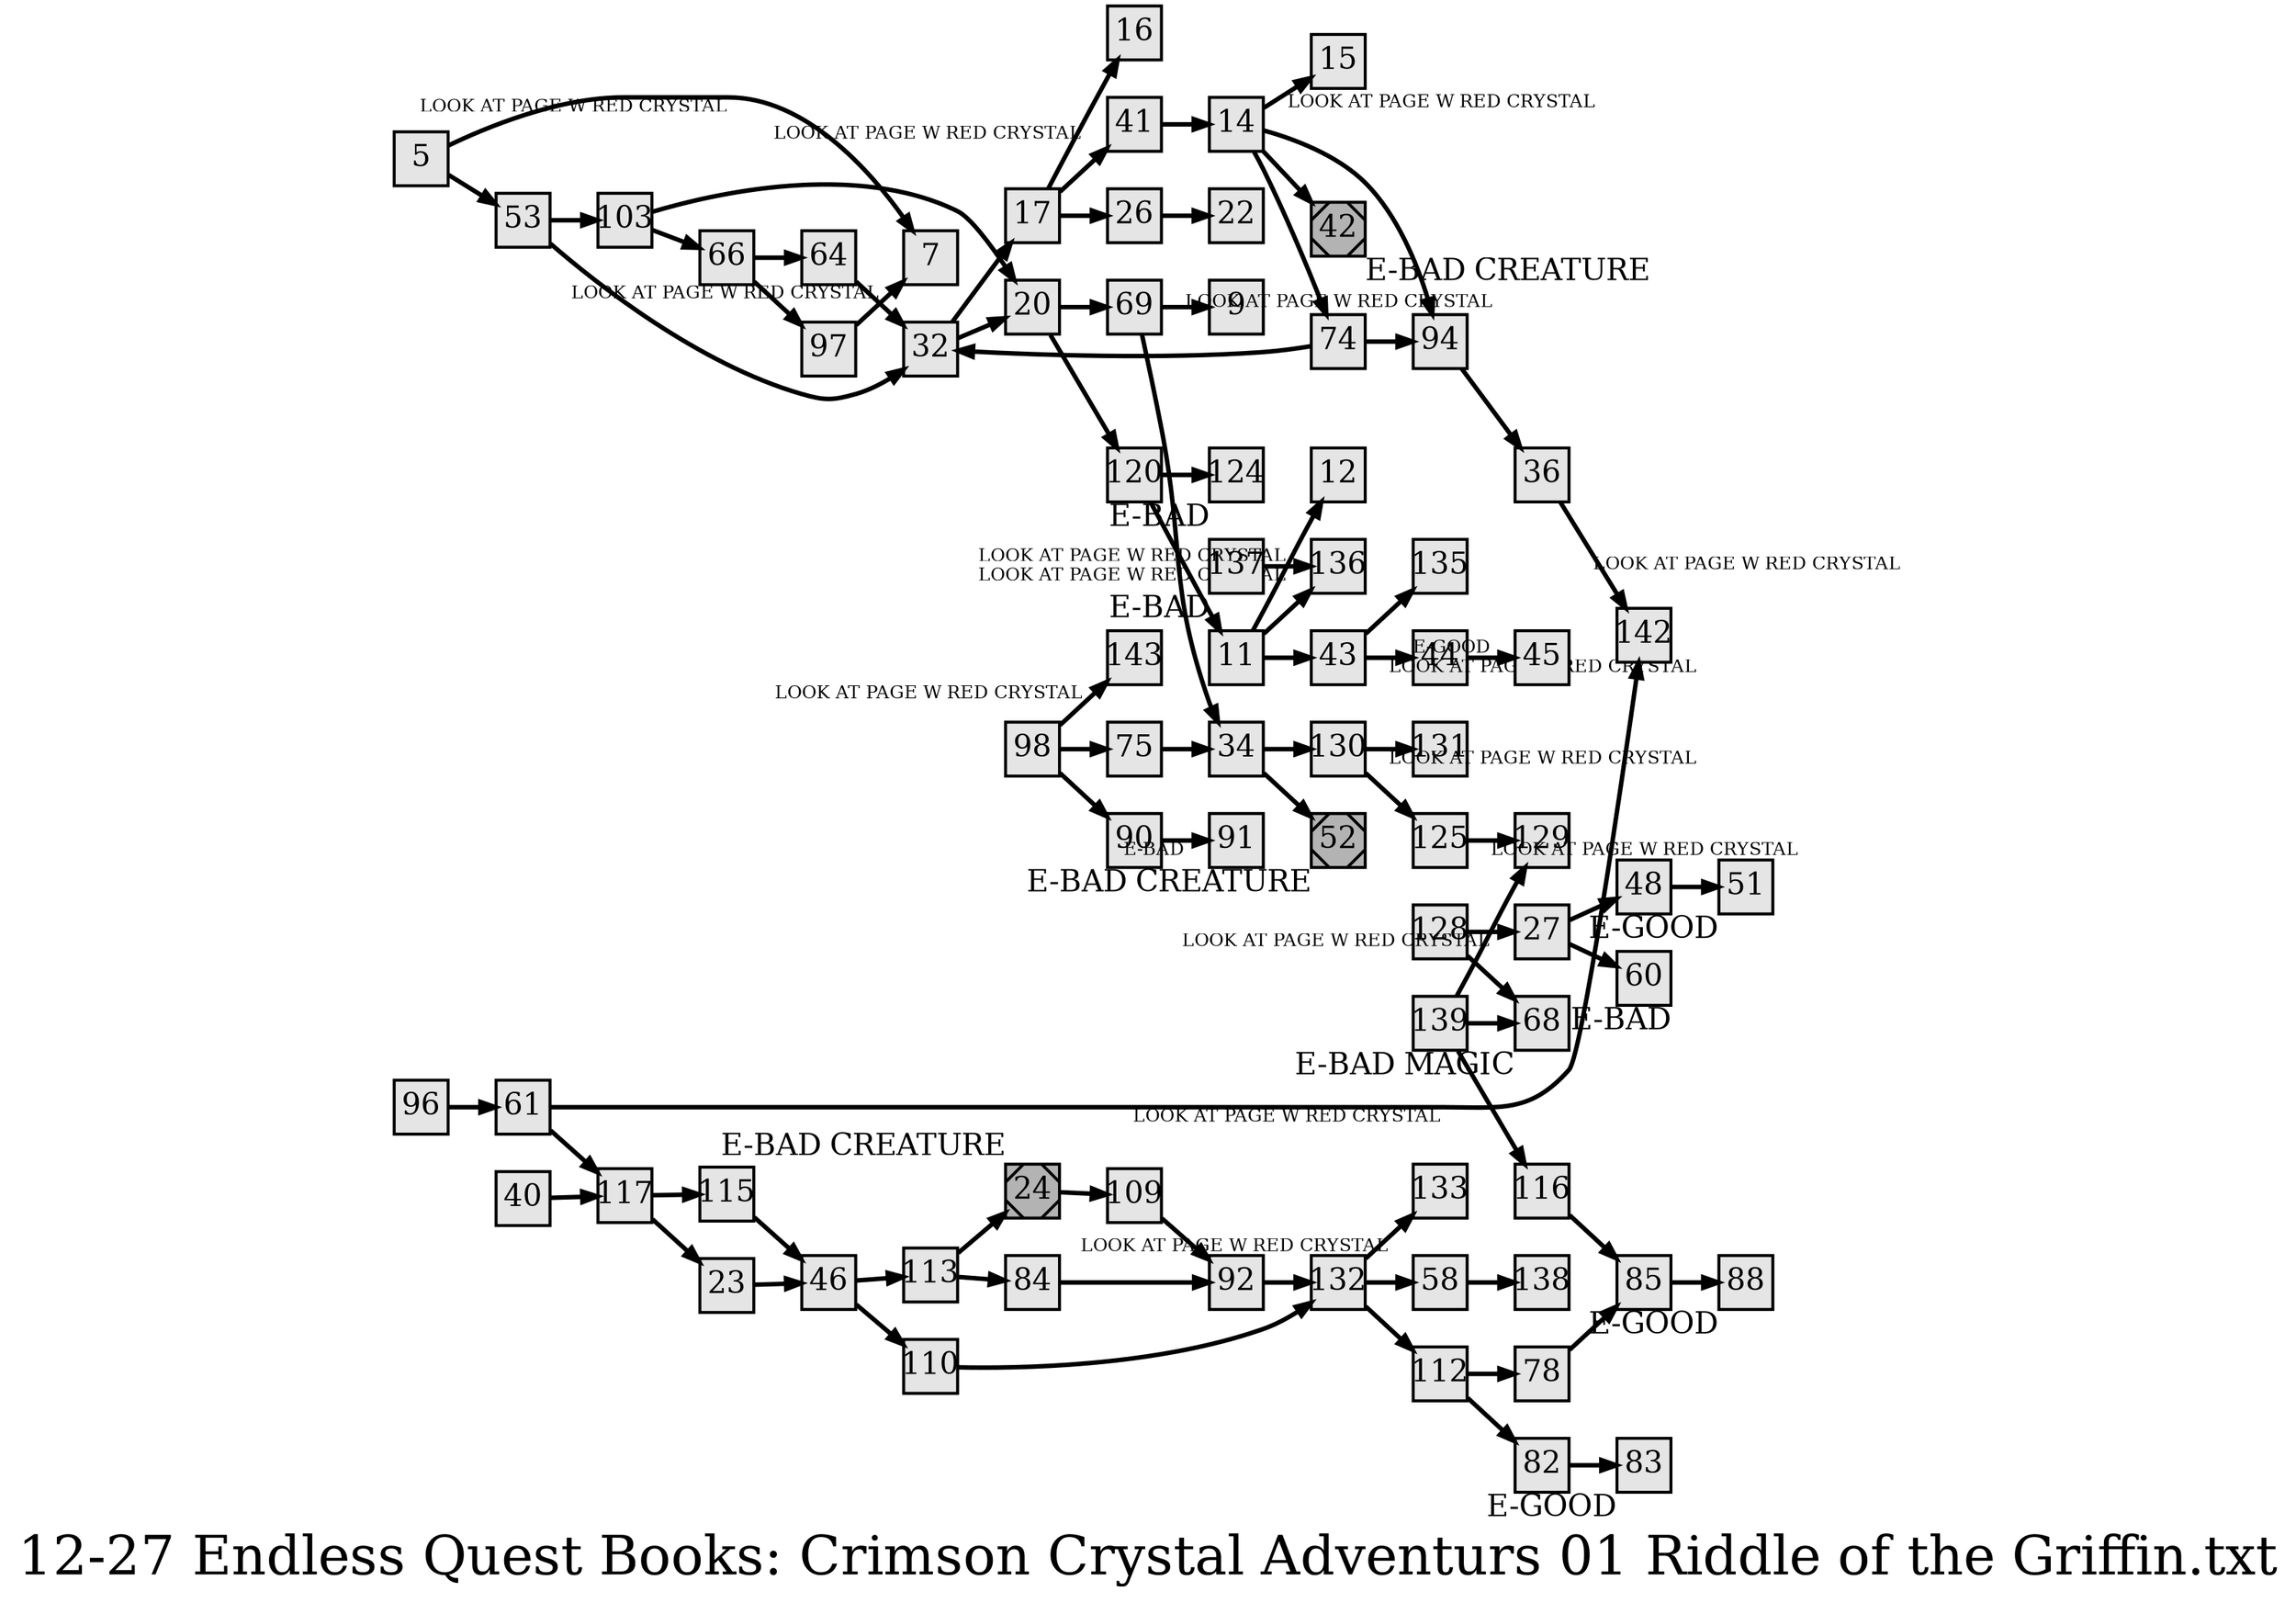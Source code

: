 digraph g{
  graph [ label="12-27 Endless Quest Books: Crimson Crystal Adventurs 01 Riddle of the Griffin.txt" rankdir=LR, ordering=out, fontsize=36, nodesep="0.35", ranksep="0.45"];
  node  [shape=rect, penwidth=2, fontsize=20, style=filled, fillcolor=grey90, margin="0,0", labelfloat=true, regular=true, fixedsize=true];
  edge  [labelfloat=true, penwidth=3, fontsize=12];
  
  
  5 -> 7	[ xlabel="LOOK AT PAGE W RED CRYSTAL" ];
  5 -> 53;
  11 -> 12	[ xlabel="LOOK AT PAGE W RED CRYSTAL" ];
  11 -> 136;
  11 -> 43;
  14 -> 15	[ xlabel="LOOK AT PAGE W RED CRYSTAL" ];
  14 -> 94;
  14 -> 42;
  14 -> 74;
  17 -> 16	[ xlabel="LOOK AT PAGE W RED CRYSTAL" ];
  17 -> 41;
  17 -> 26;
  20 -> 69;
  20 -> 120;
  23 -> 46;
  24 -> 109;
  24	[ xlabel="E-BAD CREATURE", shape=Msquare, fontsize=20, fillcolor=grey70 ];
  26 -> 22;
  27 -> 48;
  27 -> 60;
  32 -> 17;
  32 -> 20;
  34 -> 130;
  34 -> 52;
  36 -> 142	[ xlabel="LOOK AT PAGE W RED CRYSTAL" ];
  40 -> 117;
  41 -> 14;
  42	[ xlabel="E-BAD CREATURE", shape=Msquare, fontsize=20, fillcolor=grey70 ];
  43 -> 135;
  43 -> 44	[ xlabel="LOOK AT PAGE W RED CRYSTAL" ];
  44 -> 45	[ xlabel="E-GOOD" ];
  46 -> 113;
  46 -> 110;
  48 -> 51;
  51	[ xlabel="E-GOOD" ];
  52	[ xlabel="E-BAD CREATURE", shape=Msquare, fontsize=20, fillcolor=grey70 ];
  53 -> 103;
  53 -> 32;
  58 -> 138;
  60	[ xlabel="E-BAD" ];
  61 -> 142	[ xlabel="LOOK AT PAGE W RED CRYSTAL" ];
  61 -> 117;
  64 -> 32;
  66 -> 64;
  66 -> 97;
  68	[ xlabel="E-BAD MAGIC" ];
  69 -> 9	[ xlabel="LOOK AT PAGE W RED CRYSTAL" ];
  69 -> 34;
  74 -> 32;
  74 -> 94;
  75 -> 34;
  78 -> 85;
  82 -> 83;
  83	[ xlabel="E-GOOD" ];
  84 -> 92;
  85 -> 88;
  88	[ xlabel="E-GOOD" ];
  90 -> 91	[ xlabel="E-BAD" ];
  92 -> 132;
  94 -> 36;
  96 -> 61;
  97 -> 7	[ xlabel="LOOK AT PAGE W RED CRYSTAL" ];
  98 -> 143	[ xlabel="LOOK AT PAGE W RED CRYSTAL" ];
  98 -> 75;
  98 -> 90;
  103 -> 20;
  103 -> 66;
  109 -> 92;
  110 -> 132;
  112 -> 78;
  112 -> 82;
  113 -> 24;
  113 -> 84;
  115 -> 46;
  116 -> 85;
  117 -> 115;
  117 -> 23;
  120 -> 11;
  120 -> 124;
  124	[ xlabel="E-BAD" ];
  125 -> 129	[ xlabel="LOOK AT PAGE W RED CRYSTAL" ];
  128 -> 27;
  128 -> 68;
  130 -> 131	[ xlabel="LOOK AT PAGE W RED CRYSTAL" ];
  130 -> 125;
  132 -> 133	[ xlabel="LOOK AT PAGE W RED CRYSTAL" ];
  132 -> 58;
  132 -> 112;
  137 -> 136	[ xlabel="LOOK AT PAGE W RED CRYSTAL" ];
  137	[ xlabel="E-BAD" ];
  139 -> 129	[ xlabel="LOOK AT PAGE W RED CRYSTAL" ];
  139 -> 68;
  139 -> 116;
  
}


